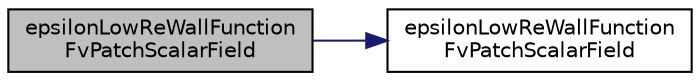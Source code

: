 digraph "epsilonLowReWallFunctionFvPatchScalarField"
{
  bgcolor="transparent";
  edge [fontname="Helvetica",fontsize="10",labelfontname="Helvetica",labelfontsize="10"];
  node [fontname="Helvetica",fontsize="10",shape=record];
  rankdir="LR";
  Node1 [label="epsilonLowReWallFunction\lFvPatchScalarField",height=0.2,width=0.4,color="black", fillcolor="grey75", style="filled", fontcolor="black"];
  Node1 -> Node2 [color="midnightblue",fontsize="10",style="solid",fontname="Helvetica"];
  Node2 [label="epsilonLowReWallFunction\lFvPatchScalarField",height=0.2,width=0.4,color="black",URL="$a00671.html#a9c81c9d81c1c349a7f8829761e98cf57",tooltip="Construct from patch and internal field. "];
}
